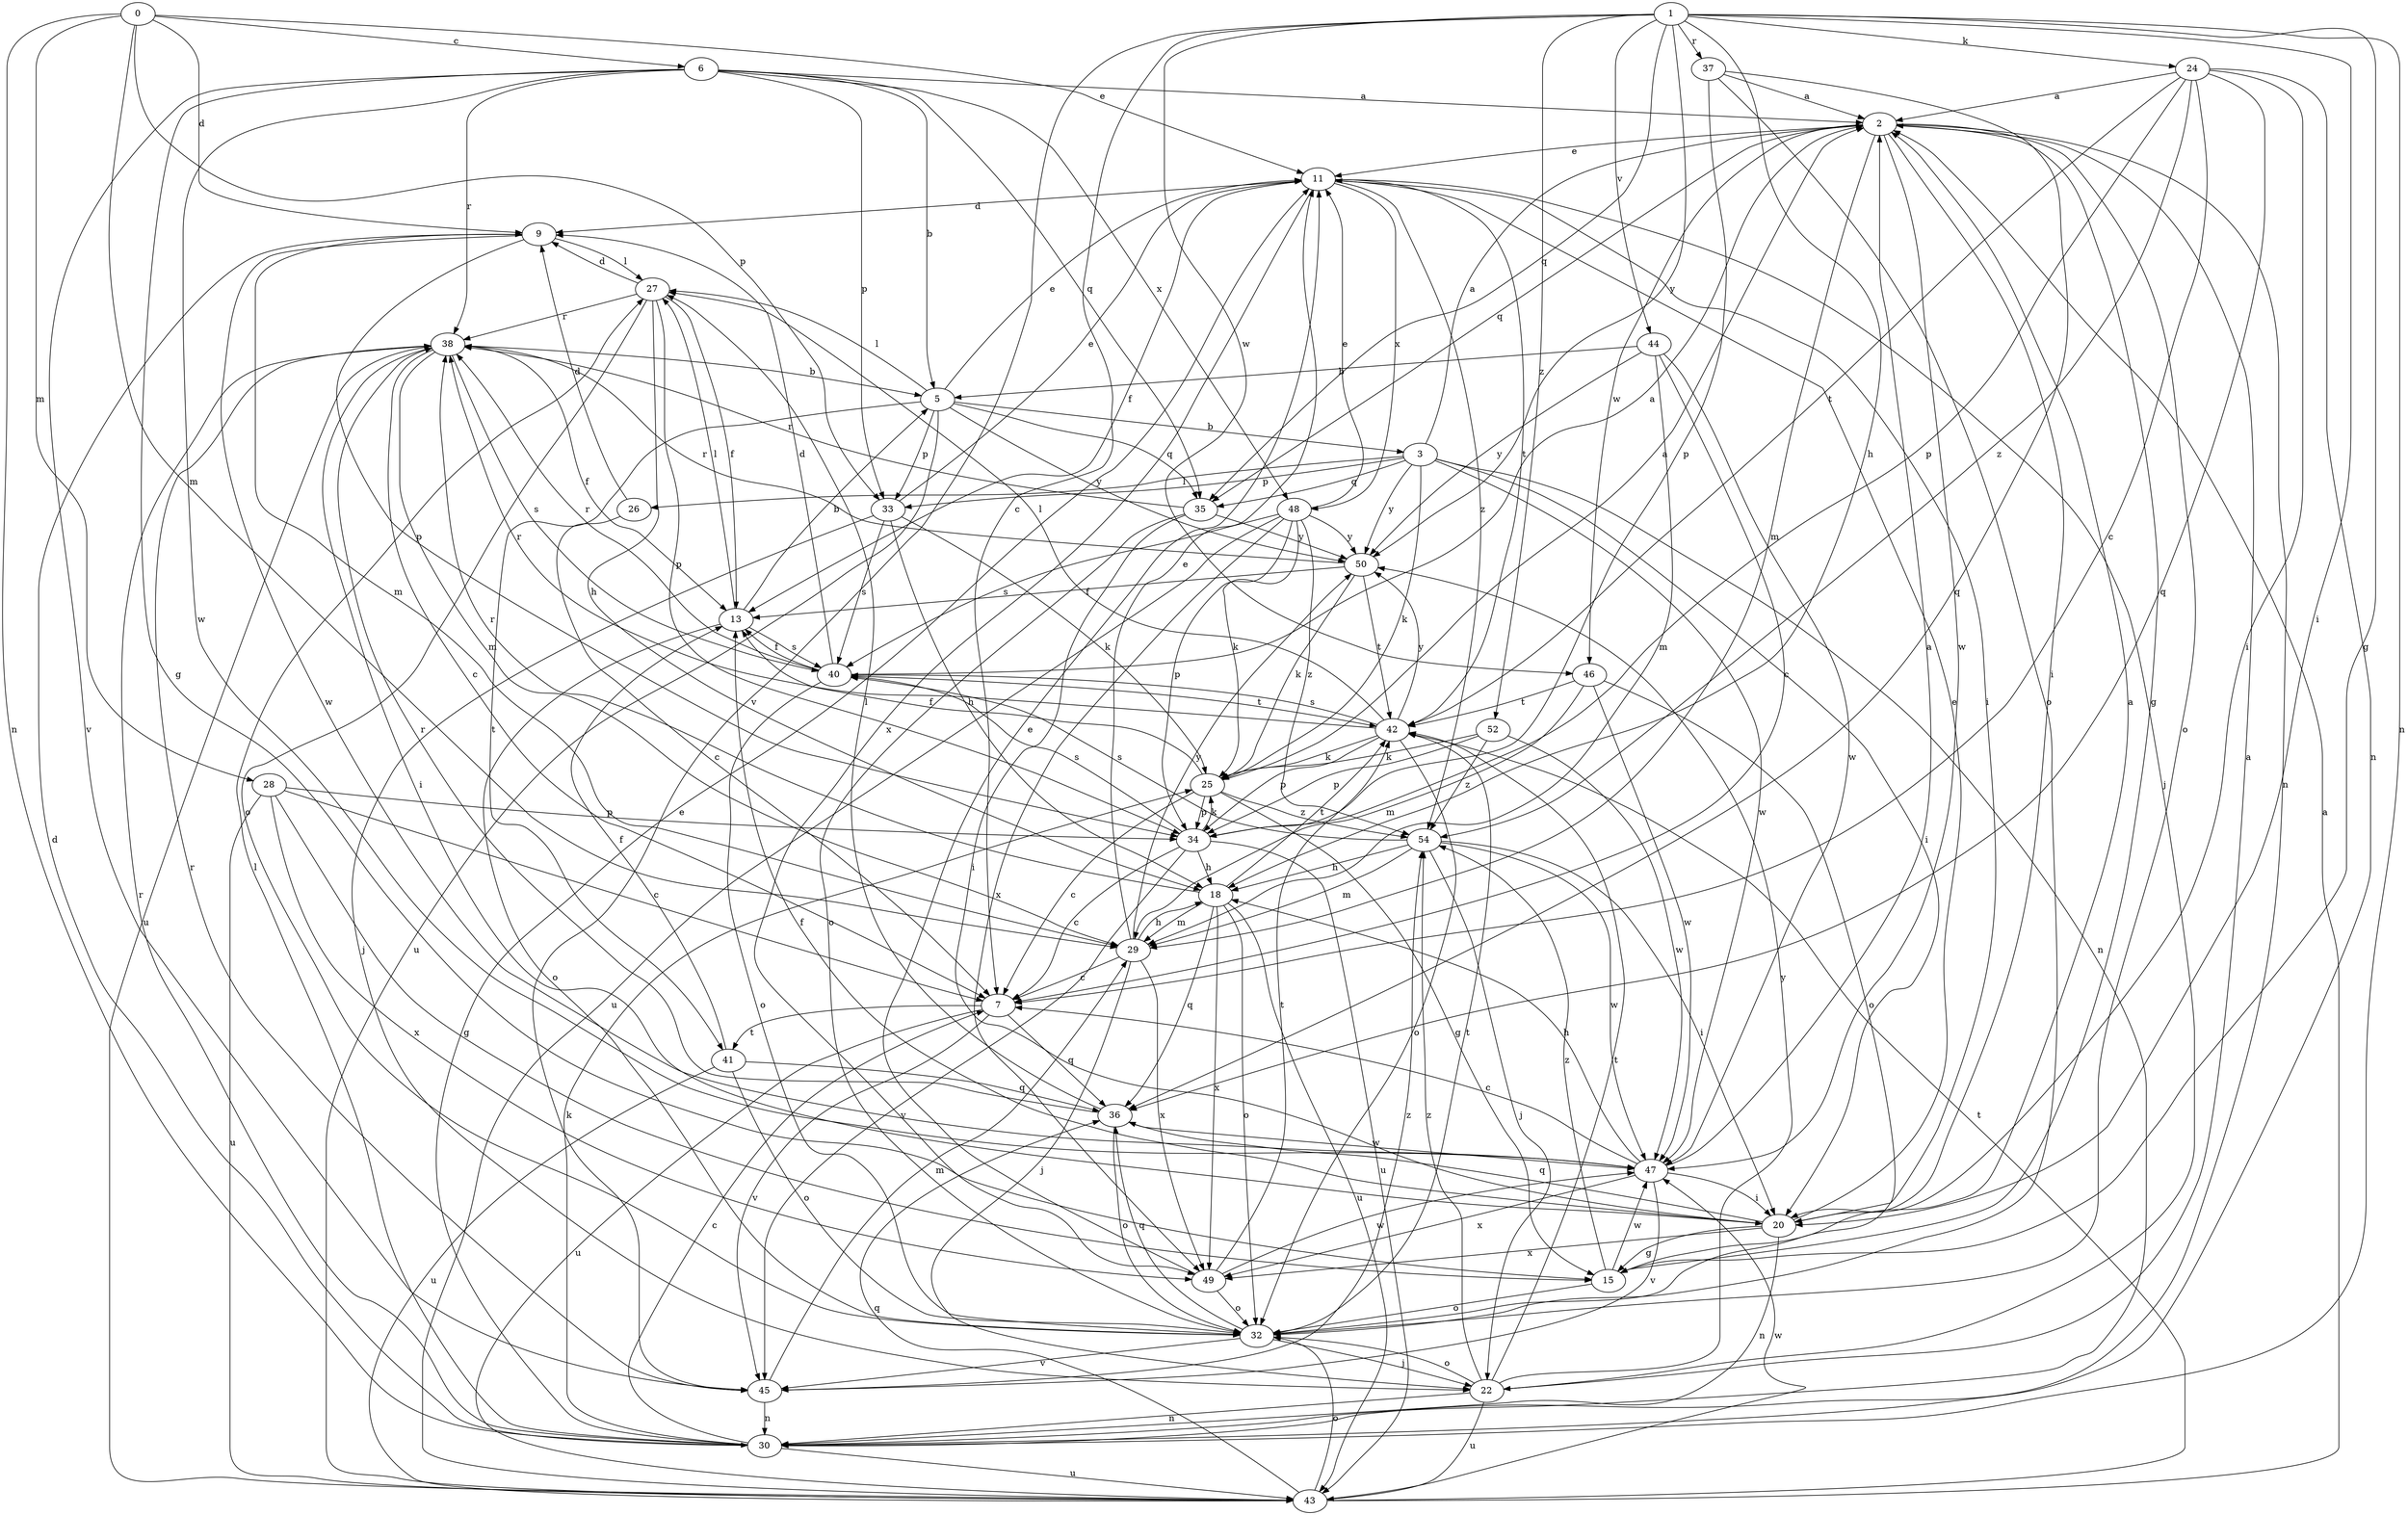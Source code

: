 strict digraph  {
0;
1;
2;
3;
5;
6;
7;
9;
11;
13;
15;
18;
20;
22;
24;
25;
26;
27;
28;
29;
30;
32;
33;
34;
35;
36;
37;
38;
40;
41;
42;
43;
44;
45;
46;
47;
48;
49;
50;
52;
54;
0 -> 6  [label=c];
0 -> 9  [label=d];
0 -> 11  [label=e];
0 -> 28  [label=m];
0 -> 29  [label=m];
0 -> 30  [label=n];
0 -> 33  [label=p];
1 -> 7  [label=c];
1 -> 15  [label=g];
1 -> 18  [label=h];
1 -> 20  [label=i];
1 -> 24  [label=k];
1 -> 30  [label=n];
1 -> 35  [label=q];
1 -> 37  [label=r];
1 -> 44  [label=v];
1 -> 45  [label=v];
1 -> 46  [label=w];
1 -> 50  [label=y];
1 -> 52  [label=z];
2 -> 11  [label=e];
2 -> 15  [label=g];
2 -> 20  [label=i];
2 -> 29  [label=m];
2 -> 30  [label=n];
2 -> 32  [label=o];
2 -> 35  [label=q];
2 -> 46  [label=w];
2 -> 47  [label=w];
3 -> 2  [label=a];
3 -> 20  [label=i];
3 -> 25  [label=k];
3 -> 26  [label=l];
3 -> 30  [label=n];
3 -> 33  [label=p];
3 -> 35  [label=q];
3 -> 47  [label=w];
3 -> 50  [label=y];
5 -> 3  [label=b];
5 -> 11  [label=e];
5 -> 27  [label=l];
5 -> 33  [label=p];
5 -> 35  [label=q];
5 -> 41  [label=t];
5 -> 43  [label=u];
5 -> 50  [label=y];
6 -> 2  [label=a];
6 -> 5  [label=b];
6 -> 15  [label=g];
6 -> 33  [label=p];
6 -> 35  [label=q];
6 -> 38  [label=r];
6 -> 45  [label=v];
6 -> 47  [label=w];
6 -> 48  [label=x];
7 -> 36  [label=q];
7 -> 41  [label=t];
7 -> 43  [label=u];
7 -> 45  [label=v];
9 -> 27  [label=l];
9 -> 29  [label=m];
9 -> 34  [label=p];
9 -> 47  [label=w];
11 -> 9  [label=d];
11 -> 13  [label=f];
11 -> 20  [label=i];
11 -> 22  [label=j];
11 -> 42  [label=t];
11 -> 48  [label=x];
11 -> 49  [label=x];
11 -> 54  [label=z];
13 -> 5  [label=b];
13 -> 27  [label=l];
13 -> 32  [label=o];
13 -> 40  [label=s];
15 -> 2  [label=a];
15 -> 32  [label=o];
15 -> 47  [label=w];
15 -> 54  [label=z];
18 -> 29  [label=m];
18 -> 32  [label=o];
18 -> 36  [label=q];
18 -> 38  [label=r];
18 -> 42  [label=t];
18 -> 43  [label=u];
18 -> 49  [label=x];
20 -> 11  [label=e];
20 -> 13  [label=f];
20 -> 15  [label=g];
20 -> 30  [label=n];
20 -> 36  [label=q];
20 -> 49  [label=x];
22 -> 2  [label=a];
22 -> 30  [label=n];
22 -> 32  [label=o];
22 -> 42  [label=t];
22 -> 43  [label=u];
22 -> 50  [label=y];
22 -> 54  [label=z];
24 -> 2  [label=a];
24 -> 7  [label=c];
24 -> 20  [label=i];
24 -> 30  [label=n];
24 -> 34  [label=p];
24 -> 36  [label=q];
24 -> 42  [label=t];
24 -> 54  [label=z];
25 -> 2  [label=a];
25 -> 7  [label=c];
25 -> 13  [label=f];
25 -> 15  [label=g];
25 -> 34  [label=p];
25 -> 54  [label=z];
26 -> 7  [label=c];
26 -> 9  [label=d];
27 -> 9  [label=d];
27 -> 13  [label=f];
27 -> 18  [label=h];
27 -> 32  [label=o];
27 -> 34  [label=p];
27 -> 38  [label=r];
28 -> 7  [label=c];
28 -> 15  [label=g];
28 -> 34  [label=p];
28 -> 43  [label=u];
28 -> 49  [label=x];
29 -> 7  [label=c];
29 -> 11  [label=e];
29 -> 18  [label=h];
29 -> 22  [label=j];
29 -> 49  [label=x];
29 -> 50  [label=y];
30 -> 7  [label=c];
30 -> 9  [label=d];
30 -> 11  [label=e];
30 -> 25  [label=k];
30 -> 27  [label=l];
30 -> 38  [label=r];
30 -> 43  [label=u];
32 -> 22  [label=j];
32 -> 36  [label=q];
32 -> 42  [label=t];
32 -> 45  [label=v];
33 -> 11  [label=e];
33 -> 18  [label=h];
33 -> 22  [label=j];
33 -> 25  [label=k];
33 -> 40  [label=s];
34 -> 7  [label=c];
34 -> 18  [label=h];
34 -> 25  [label=k];
34 -> 40  [label=s];
34 -> 43  [label=u];
34 -> 45  [label=v];
35 -> 20  [label=i];
35 -> 32  [label=o];
35 -> 38  [label=r];
35 -> 50  [label=y];
36 -> 27  [label=l];
36 -> 32  [label=o];
36 -> 38  [label=r];
36 -> 47  [label=w];
37 -> 2  [label=a];
37 -> 32  [label=o];
37 -> 34  [label=p];
37 -> 36  [label=q];
38 -> 5  [label=b];
38 -> 7  [label=c];
38 -> 13  [label=f];
38 -> 20  [label=i];
38 -> 29  [label=m];
38 -> 40  [label=s];
38 -> 43  [label=u];
40 -> 2  [label=a];
40 -> 9  [label=d];
40 -> 13  [label=f];
40 -> 32  [label=o];
40 -> 38  [label=r];
40 -> 42  [label=t];
41 -> 13  [label=f];
41 -> 32  [label=o];
41 -> 36  [label=q];
41 -> 43  [label=u];
42 -> 25  [label=k];
42 -> 27  [label=l];
42 -> 32  [label=o];
42 -> 34  [label=p];
42 -> 38  [label=r];
42 -> 40  [label=s];
42 -> 50  [label=y];
43 -> 2  [label=a];
43 -> 32  [label=o];
43 -> 36  [label=q];
43 -> 42  [label=t];
43 -> 47  [label=w];
44 -> 5  [label=b];
44 -> 7  [label=c];
44 -> 29  [label=m];
44 -> 47  [label=w];
44 -> 50  [label=y];
45 -> 29  [label=m];
45 -> 30  [label=n];
45 -> 38  [label=r];
45 -> 54  [label=z];
46 -> 29  [label=m];
46 -> 32  [label=o];
46 -> 42  [label=t];
46 -> 47  [label=w];
47 -> 2  [label=a];
47 -> 7  [label=c];
47 -> 18  [label=h];
47 -> 20  [label=i];
47 -> 45  [label=v];
47 -> 49  [label=x];
48 -> 11  [label=e];
48 -> 25  [label=k];
48 -> 34  [label=p];
48 -> 40  [label=s];
48 -> 43  [label=u];
48 -> 49  [label=x];
48 -> 50  [label=y];
48 -> 54  [label=z];
49 -> 11  [label=e];
49 -> 32  [label=o];
49 -> 42  [label=t];
49 -> 47  [label=w];
50 -> 13  [label=f];
50 -> 25  [label=k];
50 -> 38  [label=r];
50 -> 42  [label=t];
52 -> 25  [label=k];
52 -> 34  [label=p];
52 -> 47  [label=w];
52 -> 54  [label=z];
54 -> 18  [label=h];
54 -> 20  [label=i];
54 -> 22  [label=j];
54 -> 29  [label=m];
54 -> 40  [label=s];
54 -> 47  [label=w];
}
